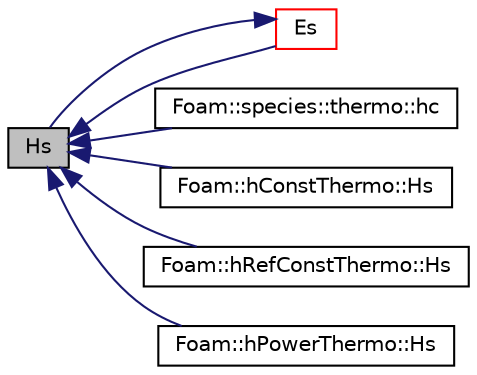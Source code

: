 digraph "Hs"
{
  bgcolor="transparent";
  edge [fontname="Helvetica",fontsize="10",labelfontname="Helvetica",labelfontsize="10"];
  node [fontname="Helvetica",fontsize="10",shape=record];
  rankdir="LR";
  Node1 [label="Hs",height=0.2,width=0.4,color="black", fillcolor="grey75", style="filled" fontcolor="black"];
  Node1 -> Node2 [dir="back",color="midnightblue",fontsize="10",style="solid",fontname="Helvetica"];
  Node2 [label="Es",height=0.2,width=0.4,color="red",URL="$HtoEthermo_8H.html#a3dc481a25ecf665b58fc0b9a3e53fa31"];
  Node2 -> Node1 [dir="back",color="midnightblue",fontsize="10",style="solid",fontname="Helvetica"];
  Node1 -> Node3 [dir="back",color="midnightblue",fontsize="10",style="solid",fontname="Helvetica"];
  Node3 [label="Foam::species::thermo::hc",height=0.2,width=0.4,color="black",URL="$classFoam_1_1species_1_1thermo.html#ae030133efa83305b374f46cf58d4dc1a",tooltip="Chemical enthalpy [J/kmol]. "];
  Node1 -> Node4 [dir="back",color="midnightblue",fontsize="10",style="solid",fontname="Helvetica"];
  Node4 [label="Foam::hConstThermo::Hs",height=0.2,width=0.4,color="black",URL="$classFoam_1_1hConstThermo.html#ae171d325671c9c07d438d703f80a7f05",tooltip="Sensible enthalpy [J/kg]. "];
  Node1 -> Node5 [dir="back",color="midnightblue",fontsize="10",style="solid",fontname="Helvetica"];
  Node5 [label="Foam::hRefConstThermo::Hs",height=0.2,width=0.4,color="black",URL="$classFoam_1_1hRefConstThermo.html#ae171d325671c9c07d438d703f80a7f05",tooltip="Sensible enthalpy [J/kg]. "];
  Node1 -> Node6 [dir="back",color="midnightblue",fontsize="10",style="solid",fontname="Helvetica"];
  Node6 [label="Foam::hPowerThermo::Hs",height=0.2,width=0.4,color="black",URL="$classFoam_1_1hPowerThermo.html#ae171d325671c9c07d438d703f80a7f05",tooltip="Sensible enthalpy [J/kg]. "];
}
